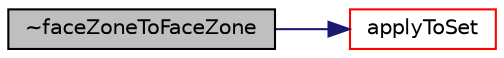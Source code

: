digraph "~faceZoneToFaceZone"
{
  bgcolor="transparent";
  edge [fontname="Helvetica",fontsize="10",labelfontname="Helvetica",labelfontsize="10"];
  node [fontname="Helvetica",fontsize="10",shape=record];
  rankdir="LR";
  Node1 [label="~faceZoneToFaceZone",height=0.2,width=0.4,color="black", fillcolor="grey75", style="filled", fontcolor="black"];
  Node1 -> Node2 [color="midnightblue",fontsize="10",style="solid",fontname="Helvetica"];
  Node2 [label="applyToSet",height=0.2,width=0.4,color="red",URL="$a00757.html#a9209c8f0dadc97abefaea99f168a85ae"];
}

